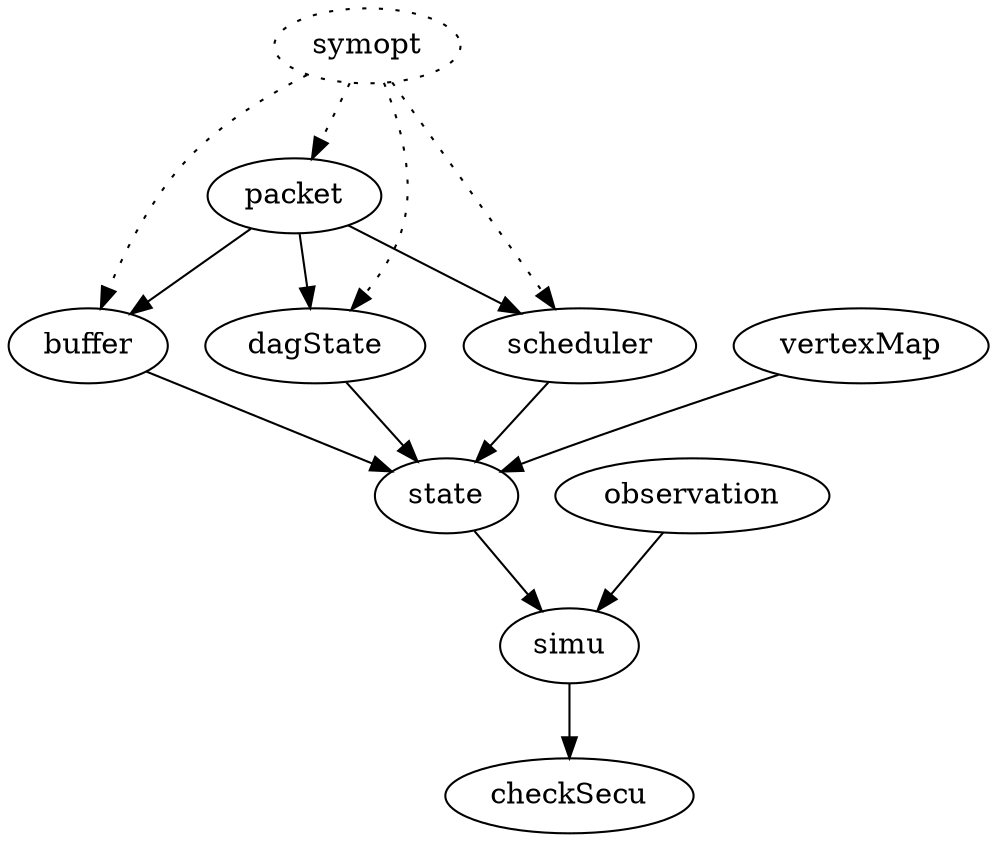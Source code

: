 digraph G {

  "symopt" [style="dotted"];
  "symopt" -> "packet" [style="dotted"];
  "symopt" -> "buffer" [style="dotted"];
  "symopt" -> "dagState" [style="dotted"];
  "symopt" -> "scheduler" [style="dotted"];


  "packet" -> "buffer";
  "packet" -> "dagState";
  "packet" -> "scheduler";

  "dagState" -> "state";
  "buffer" -> "state";
  "vertexMap" -> "state";
  "scheduler" -> "state";

  "state" -> "simu";
  "observation" -> "simu";

  "simu" -> "checkSecu";
}

